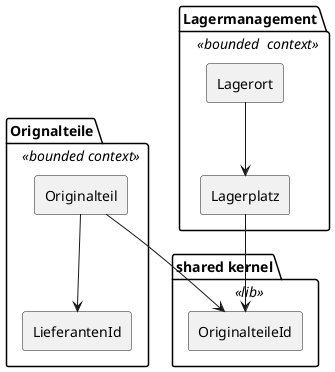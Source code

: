 @startuml

package "Lagermanagement" as boundedContextLagermanagement <<bounded  context>> {
    rectangle "Lagerplatz" as lagerplatz
    rectangle "Lagerort" as lagerort
    lagerort --> lagerplatz
}

package "Orignalteile" as boundedContextOriginal <<bounded context>> {
    rectangle "Originalteil" as originalteil
    rectangle LieferantenId as lieferantenId
    originalteil  --> lieferantenId
}

package "shared kernel" as sk <<lib>> {
    rectangle "OriginalteileId" as originalteileId

}

originalteil --> originalteileId
lagerplatz --> originalteileId

@enduml